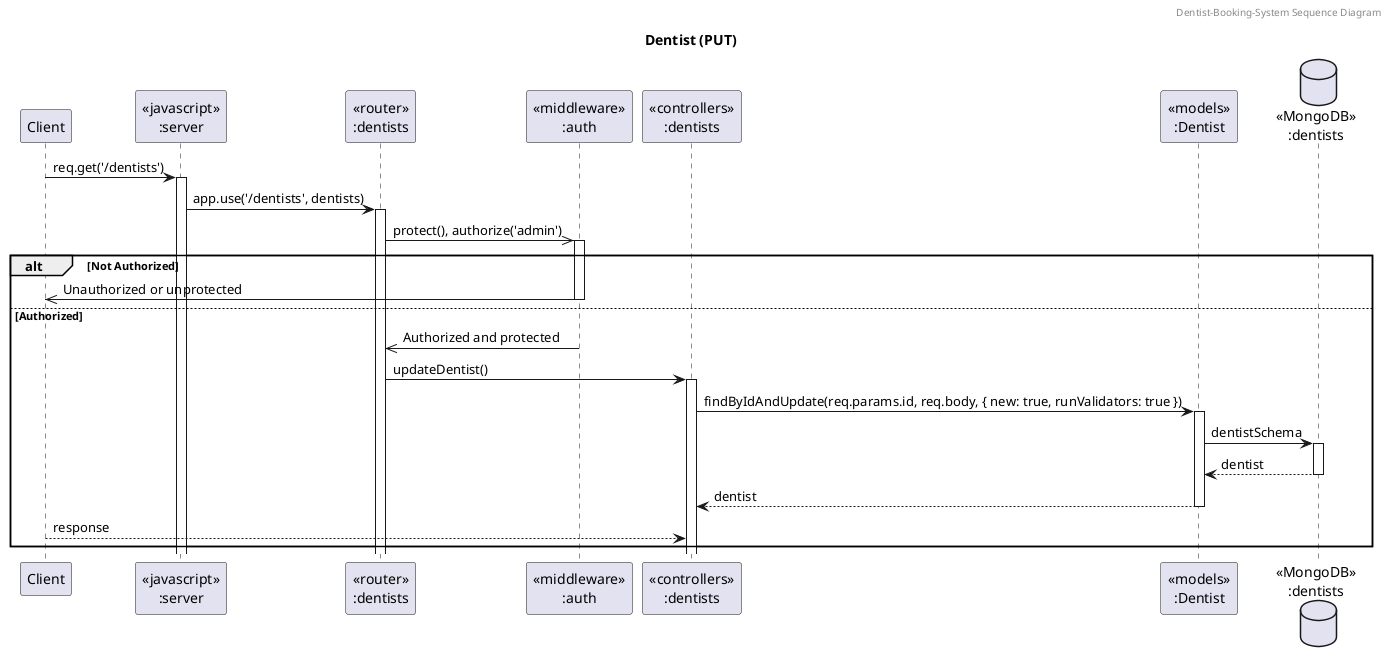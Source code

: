@startuml Dentist (PUT)
header Dentist-Booking-System Sequence Diagram
title "Dentist (PUT)"

participant "Client" as client
participant "<<javascript>>\n:server" as server
participant "<<router>>\n:dentists" as dentistRouter
participant "<<middleware>>\n:auth" as authMiddleware
participant "<<controllers>>\n:dentists" as dentistController
participant "<<models>>\n:Dentist" as dentistModel
database "<<MongoDB>>\n:dentists" as dentistDatabase

client -> server ++: req.get('/dentists')
server -> dentistRouter ++: app.use('/dentists', dentists)
dentistRouter ->> authMiddleware ++: protect(), authorize('admin')
alt Not Authorized
    authMiddleware ->> client --: Unauthorized or unprotected
else Authorized
    authMiddleware ->> dentistRouter --: Authorized and protected
    dentistRouter -> dentistController ++: updateDentist()
    dentistController -> dentistModel ++: findByIdAndUpdate(req.params.id, req.body, { new: true, runValidators: true })
    dentistModel -> dentistDatabase ++: dentistSchema
    dentistDatabase --> dentistModel --: dentist
    dentistModel --> dentistController --: dentist
    client --> dentistController --: response
end
@enduml